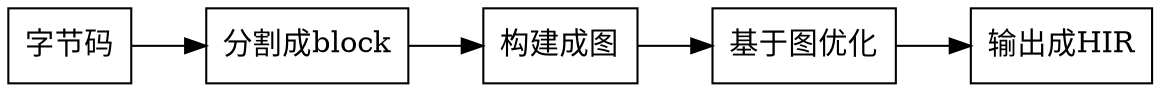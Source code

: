   digraph G {
    aize ="4,4";
    graph[rankdir="LR"];
    node[shape=box];
    字节码->分割成block->构建成图->基于图优化->输出成HIR;
  }
